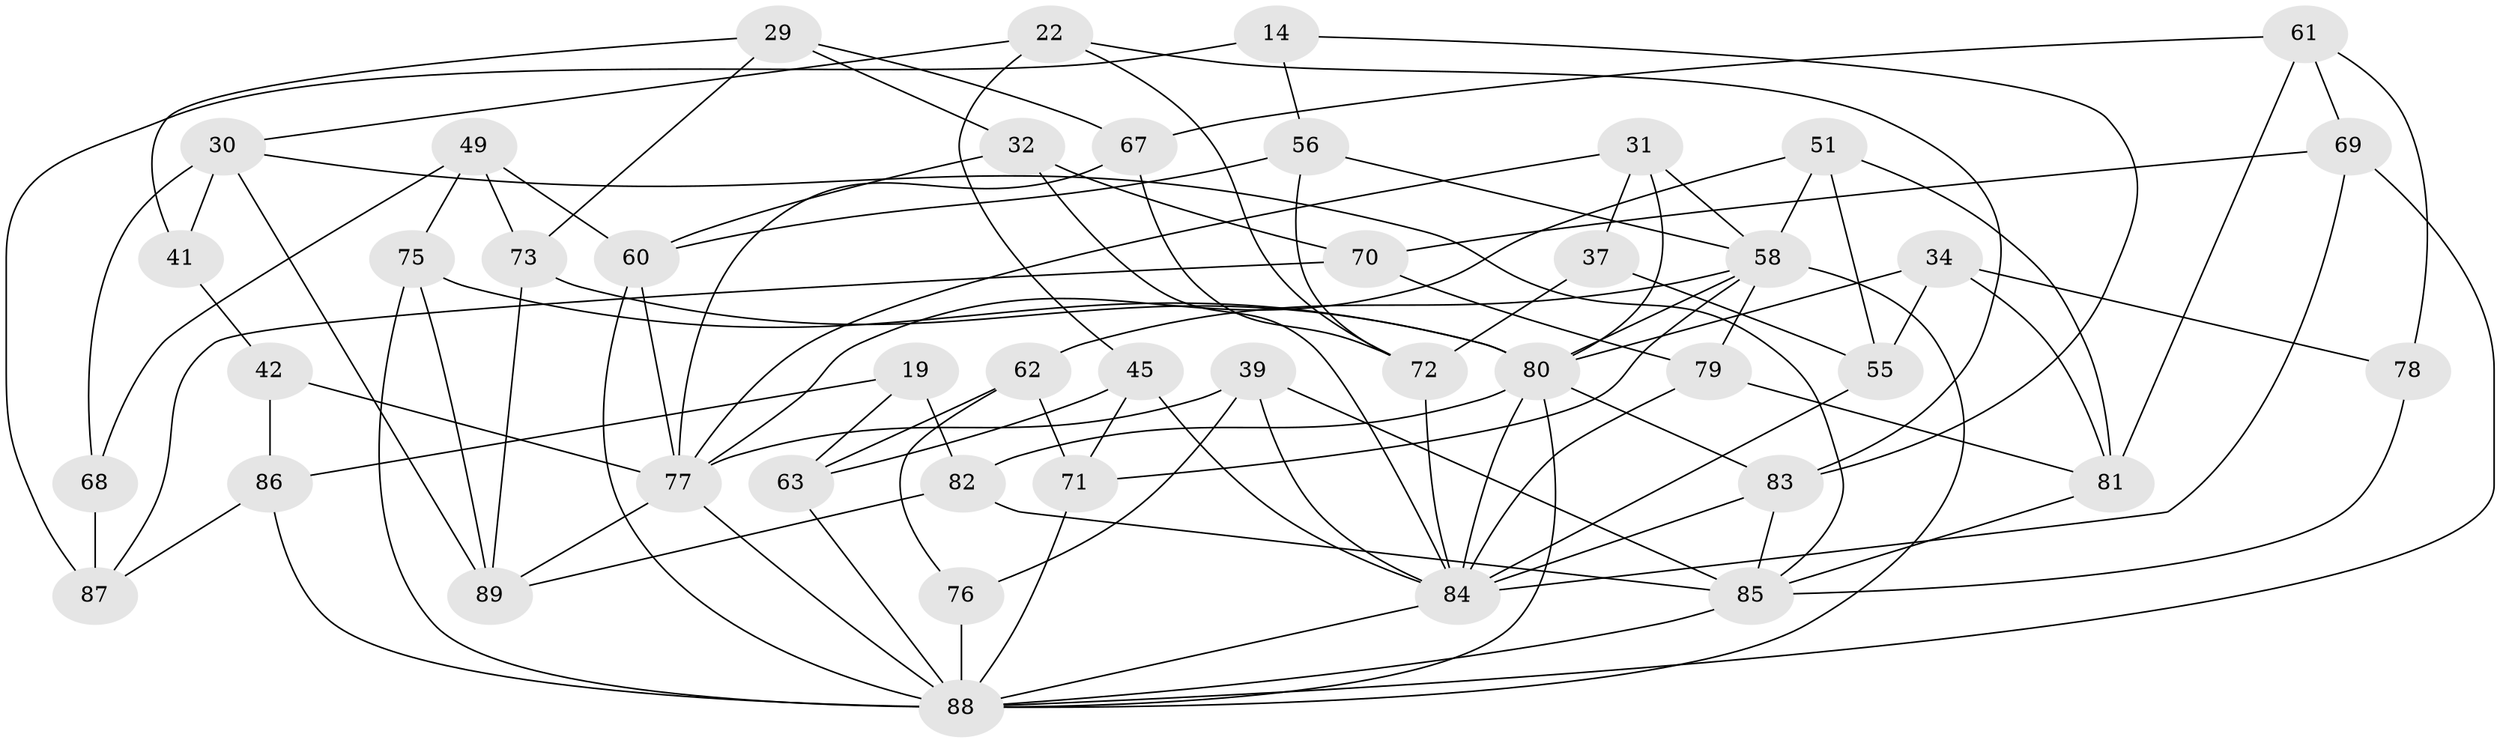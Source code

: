 // original degree distribution, {4: 1.0}
// Generated by graph-tools (version 1.1) at 2025/59/03/09/25 04:59:10]
// undirected, 44 vertices, 102 edges
graph export_dot {
graph [start="1"]
  node [color=gray90,style=filled];
  14;
  19;
  22;
  29;
  30 [super="+5"];
  31;
  32;
  34 [super="+26"];
  37;
  39;
  41;
  42;
  45;
  49;
  51 [super="+36"];
  55;
  56;
  58 [super="+35+20"];
  60 [super="+23"];
  61;
  62;
  63;
  67;
  68;
  69;
  70;
  71;
  72 [super="+16"];
  73;
  75 [super="+44"];
  76;
  77 [super="+59+65"];
  78;
  79 [super="+28"];
  80 [super="+33+66"];
  81 [super="+46+48"];
  82 [super="+9"];
  83 [super="+54+15"];
  84 [super="+2+50+7+27+25"];
  85 [super="+64"];
  86;
  87 [super="+3"];
  88 [super="+18+47+57+74"];
  89 [super="+40"];
  14 -- 56;
  14 -- 87 [weight=2];
  14 -- 83;
  19 -- 86;
  19 -- 82 [weight=2];
  19 -- 63;
  22 -- 30;
  22 -- 45;
  22 -- 72;
  22 -- 83;
  29 -- 67;
  29 -- 73;
  29 -- 41;
  29 -- 32;
  30 -- 68;
  30 -- 41 [weight=2];
  30 -- 89;
  30 -- 85;
  31 -- 77;
  31 -- 37;
  31 -- 80;
  31 -- 58;
  32 -- 70;
  32 -- 84;
  32 -- 60;
  34 -- 78 [weight=2];
  34 -- 55;
  34 -- 80 [weight=2];
  34 -- 81;
  37 -- 72 [weight=2];
  37 -- 55;
  39 -- 76;
  39 -- 84;
  39 -- 85;
  39 -- 77;
  41 -- 42;
  42 -- 86;
  42 -- 77 [weight=2];
  45 -- 63;
  45 -- 71;
  45 -- 84;
  49 -- 60;
  49 -- 73;
  49 -- 68;
  49 -- 75;
  51 -- 55;
  51 -- 81 [weight=2];
  51 -- 58 [weight=2];
  51 -- 77;
  55 -- 84;
  56 -- 58;
  56 -- 72;
  56 -- 60;
  58 -- 80;
  58 -- 71;
  58 -- 79;
  58 -- 88 [weight=2];
  58 -- 62;
  60 -- 88;
  60 -- 77 [weight=2];
  61 -- 67;
  61 -- 78;
  61 -- 69;
  61 -- 81;
  62 -- 71;
  62 -- 63;
  62 -- 76;
  63 -- 88;
  67 -- 72;
  67 -- 77;
  68 -- 87 [weight=2];
  69 -- 70;
  69 -- 88;
  69 -- 84;
  70 -- 79;
  70 -- 87;
  71 -- 88;
  72 -- 84;
  73 -- 89;
  73 -- 80;
  75 -- 80;
  75 -- 89 [weight=2];
  75 -- 88 [weight=4];
  76 -- 88 [weight=2];
  77 -- 88 [weight=3];
  77 -- 89;
  78 -- 85;
  79 -- 84 [weight=2];
  79 -- 81 [weight=2];
  80 -- 84 [weight=2];
  80 -- 82;
  80 -- 83 [weight=2];
  80 -- 88;
  81 -- 85 [weight=2];
  82 -- 85 [weight=2];
  82 -- 89;
  83 -- 84 [weight=2];
  83 -- 85 [weight=2];
  84 -- 88 [weight=2];
  85 -- 88 [weight=3];
  86 -- 87;
  86 -- 88;
}
